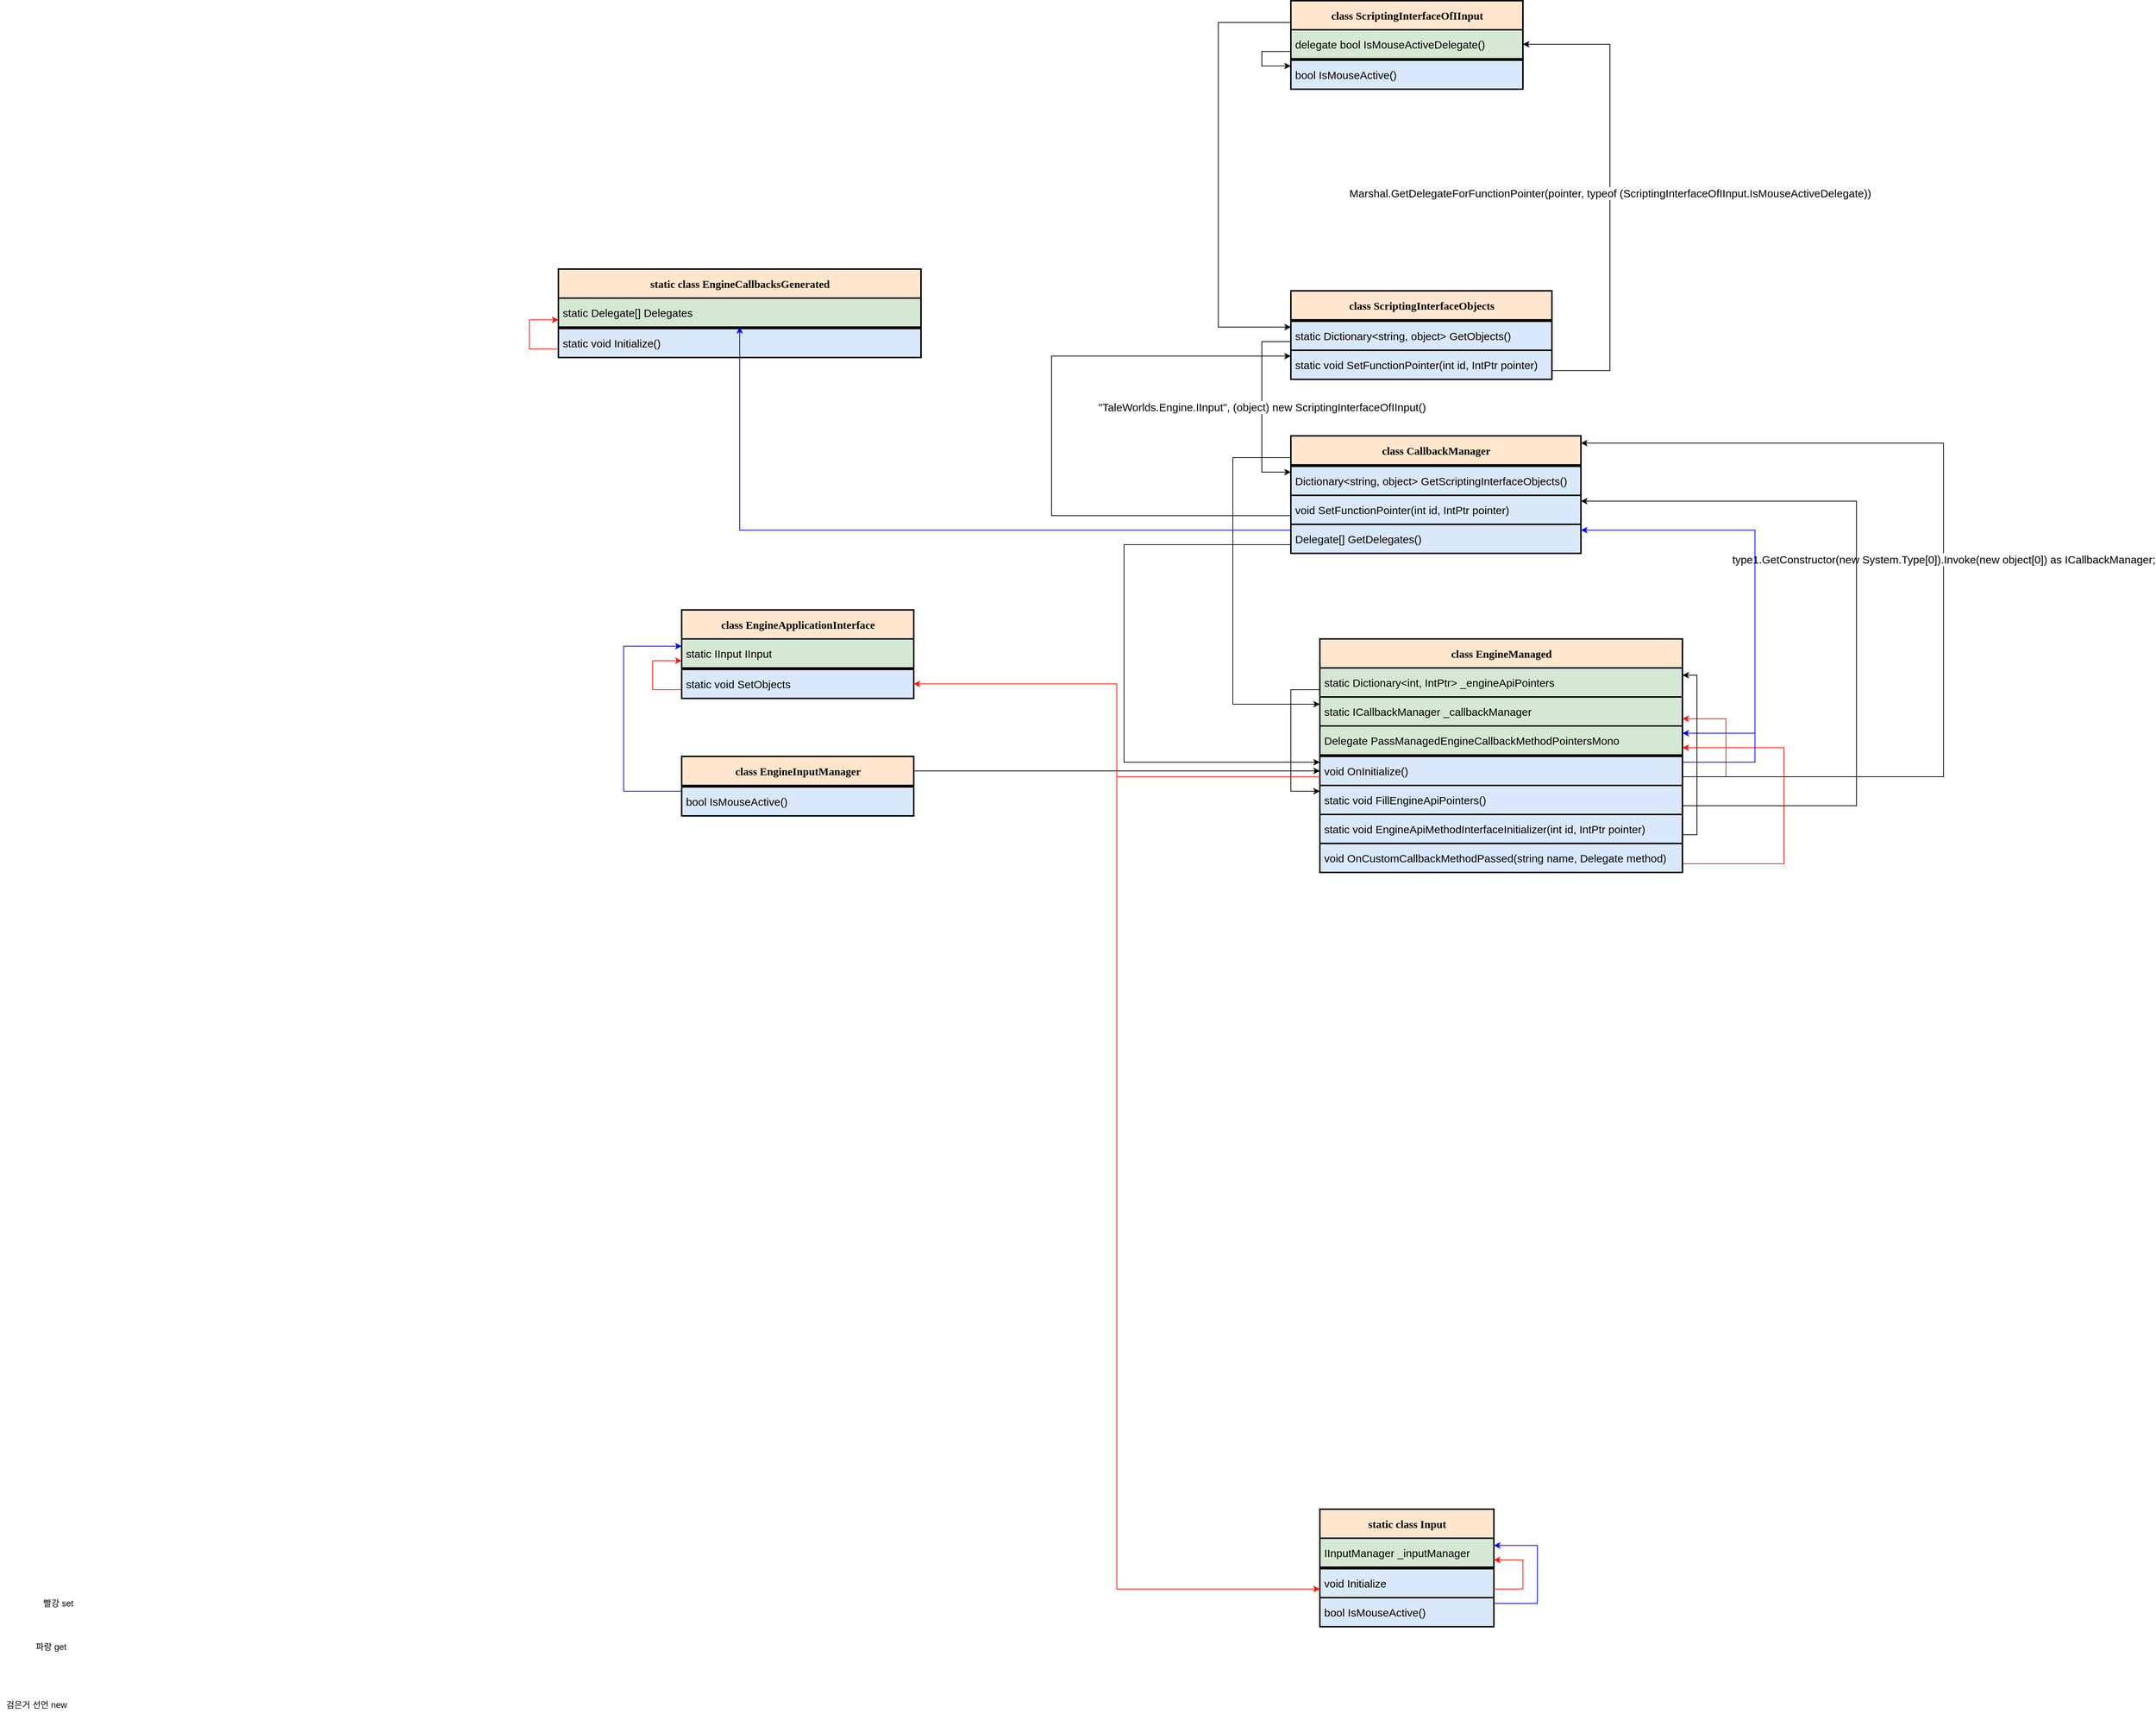 <mxfile version="14.8.1" type="github">
  <diagram name="Page-1" id="6133507b-19e7-1e82-6fc7-422aa6c4b21f">
    <mxGraphModel dx="2522" dy="1612" grid="1" gridSize="10" guides="1" tooltips="1" connect="1" arrows="1" fold="1" page="1" pageScale="1" pageWidth="1100" pageHeight="850" background="none" math="0" shadow="0">
      <root>
        <mxCell id="0" />
        <mxCell id="1" parent="0" />
        <mxCell id="yH2N4LVDHTNYknIPU6K9-19" value="static class Input" style="swimlane;html=1;fontStyle=1;align=center;verticalAlign=middle;childLayout=stackLayout;horizontal=1;startSize=40;horizontalStack=0;resizeParent=1;resizeLast=0;collapsible=1;marginBottom=0;swimlaneFillColor=#ffffff;rounded=0;shadow=0;comic=0;labelBackgroundColor=none;strokeWidth=2;fontFamily=Verdana;fontSize=15;swimlaneLine=1;flipH=1;flipV=0;fillColor=#ffe6cc;" parent="1" vertex="1">
          <mxGeometry x="800" y="1240" width="240" height="162" as="geometry" />
        </mxCell>
        <mxCell id="yH2N4LVDHTNYknIPU6K9-21" value="IInputManager _inputManager" style="text;align=left;verticalAlign=middle;spacingLeft=4;spacingRight=4;whiteSpace=wrap;overflow=hidden;rotatable=0;points=[[0,0.5],[1,0.5]];portConstraint=eastwest;horizontal=1;labelBorderColor=none;labelBackgroundColor=none;html=1;shadow=0;glass=0;sketch=0;rounded=0;fillColor=#d5e8d4;fontSize=15;strokeColor=#000000;strokeWidth=2;" parent="yH2N4LVDHTNYknIPU6K9-19" vertex="1">
          <mxGeometry y="40" width="240" height="40" as="geometry" />
        </mxCell>
        <mxCell id="yH2N4LVDHTNYknIPU6K9-22" value="" style="line;html=1;strokeWidth=1;fillColor=none;align=left;verticalAlign=middle;spacingTop=-1;spacingLeft=3;spacingRight=3;rotatable=0;labelPosition=right;points=[];portConstraint=eastwest;" parent="yH2N4LVDHTNYknIPU6K9-19" vertex="1">
          <mxGeometry y="80" width="240" height="2" as="geometry" />
        </mxCell>
        <mxCell id="VEGWwrapi3wjiJ5tn9da-1" style="edgeStyle=orthogonalEdgeStyle;rounded=0;orthogonalLoop=1;jettySize=auto;html=1;strokeColor=#FF1303;" edge="1" parent="yH2N4LVDHTNYknIPU6K9-19" source="8lbFRNuZKAljPc5YzSxJ-2" target="yH2N4LVDHTNYknIPU6K9-21">
          <mxGeometry relative="1" as="geometry">
            <Array as="points">
              <mxPoint x="280" y="110" />
              <mxPoint x="280" y="70" />
            </Array>
          </mxGeometry>
        </mxCell>
        <mxCell id="8lbFRNuZKAljPc5YzSxJ-2" value="void Initialize" style="text;html=1;fillColor=#dae8fc;align=left;verticalAlign=middle;spacingLeft=4;spacingRight=4;whiteSpace=wrap;overflow=hidden;rotatable=0;points=[[0,0.5],[1,0.5]];portConstraint=eastwest;fontSize=15;strokeColor=#000000;strokeWidth=2;" parent="yH2N4LVDHTNYknIPU6K9-19" vertex="1">
          <mxGeometry y="82" width="240" height="40" as="geometry" />
        </mxCell>
        <mxCell id="VEGWwrapi3wjiJ5tn9da-2" style="edgeStyle=orthogonalEdgeStyle;rounded=0;orthogonalLoop=1;jettySize=auto;html=1;strokeColor=#0000FF;" edge="1" parent="yH2N4LVDHTNYknIPU6K9-19" source="yH2N4LVDHTNYknIPU6K9-36" target="yH2N4LVDHTNYknIPU6K9-21">
          <mxGeometry relative="1" as="geometry">
            <Array as="points">
              <mxPoint x="300" y="130" />
              <mxPoint x="300" y="50" />
            </Array>
          </mxGeometry>
        </mxCell>
        <mxCell id="yH2N4LVDHTNYknIPU6K9-36" value="bool&amp;nbsp;IsMouseActive()" style="text;html=1;fillColor=#dae8fc;align=left;verticalAlign=middle;spacingLeft=4;spacingRight=4;whiteSpace=wrap;overflow=hidden;rotatable=0;points=[[0,0.5],[1,0.5]];portConstraint=eastwest;fontSize=15;strokeWidth=2;strokeColor=#000000;" parent="yH2N4LVDHTNYknIPU6K9-19" vertex="1">
          <mxGeometry y="122" width="240" height="40" as="geometry" />
        </mxCell>
        <mxCell id="8lbFRNuZKAljPc5YzSxJ-77" value="class EngineManaged" style="swimlane;html=1;fontStyle=1;align=center;verticalAlign=middle;childLayout=stackLayout;horizontal=1;startSize=40;horizontalStack=0;resizeParent=1;resizeLast=0;collapsible=1;marginBottom=0;swimlaneFillColor=#ffffff;rounded=0;shadow=0;comic=0;labelBackgroundColor=none;strokeWidth=2;fontFamily=Verdana;fontSize=15;swimlaneLine=1;flipH=1;flipV=0;fillColor=#ffe6cc;" parent="1" vertex="1">
          <mxGeometry x="800" y="40" width="500" height="322" as="geometry" />
        </mxCell>
        <mxCell id="CqrycAwwvoVCevSgToH9-7" style="edgeStyle=orthogonalEdgeStyle;rounded=0;orthogonalLoop=1;jettySize=auto;html=1;" parent="8lbFRNuZKAljPc5YzSxJ-77" source="CqrycAwwvoVCevSgToH9-6" target="CqrycAwwvoVCevSgToH9-3" edge="1">
          <mxGeometry relative="1" as="geometry">
            <Array as="points">
              <mxPoint x="-40" y="70" />
              <mxPoint x="-40" y="210" />
            </Array>
          </mxGeometry>
        </mxCell>
        <mxCell id="CqrycAwwvoVCevSgToH9-6" value="static Dictionary&amp;lt;int, IntPtr&amp;gt; _engineApiPointers" style="text;align=left;verticalAlign=middle;spacingLeft=4;spacingRight=4;whiteSpace=wrap;overflow=hidden;rotatable=0;points=[[0,0.5],[1,0.5]];portConstraint=eastwest;horizontal=1;labelBorderColor=none;labelBackgroundColor=none;html=1;shadow=0;glass=0;sketch=0;rounded=0;fillColor=#d5e8d4;fontSize=15;strokeColor=#000000;strokeWidth=2;" parent="8lbFRNuZKAljPc5YzSxJ-77" vertex="1">
          <mxGeometry y="40" width="500" height="40" as="geometry" />
        </mxCell>
        <mxCell id="8lbFRNuZKAljPc5YzSxJ-84" value="static ICallbackManager _callbackManager" style="text;align=left;verticalAlign=middle;spacingLeft=4;spacingRight=4;whiteSpace=wrap;overflow=hidden;rotatable=0;points=[[0,0.5],[1,0.5]];portConstraint=eastwest;horizontal=1;labelBorderColor=none;labelBackgroundColor=none;html=1;shadow=0;glass=0;sketch=0;rounded=0;fillColor=#d5e8d4;fontSize=15;strokeColor=#000000;strokeWidth=2;" parent="8lbFRNuZKAljPc5YzSxJ-77" vertex="1">
          <mxGeometry y="80" width="500" height="40" as="geometry" />
        </mxCell>
        <mxCell id="CqrycAwwvoVCevSgToH9-27" value="Delegate PassManagedEngineCallbackMethodPointersMono" style="text;align=left;verticalAlign=middle;spacingLeft=4;spacingRight=4;whiteSpace=wrap;overflow=hidden;rotatable=0;points=[[0,0.5],[1,0.5]];portConstraint=eastwest;horizontal=1;labelBorderColor=none;labelBackgroundColor=none;html=1;shadow=0;glass=0;sketch=0;rounded=0;fillColor=#d5e8d4;fontSize=15;strokeColor=#000000;strokeWidth=2;" parent="8lbFRNuZKAljPc5YzSxJ-77" vertex="1">
          <mxGeometry y="120" width="500" height="40" as="geometry" />
        </mxCell>
        <mxCell id="8lbFRNuZKAljPc5YzSxJ-80" value="" style="line;html=1;strokeWidth=1;fillColor=none;align=left;verticalAlign=middle;spacingTop=-1;spacingLeft=3;spacingRight=3;rotatable=0;labelPosition=right;points=[];portConstraint=eastwest;" parent="8lbFRNuZKAljPc5YzSxJ-77" vertex="1">
          <mxGeometry y="160" width="500" height="2" as="geometry" />
        </mxCell>
        <mxCell id="CqrycAwwvoVCevSgToH9-34" style="edgeStyle=orthogonalEdgeStyle;rounded=0;orthogonalLoop=1;jettySize=auto;html=1;fontColor=#FF1303;strokeColor=#0000FF;" parent="8lbFRNuZKAljPc5YzSxJ-77" source="8lbFRNuZKAljPc5YzSxJ-82" target="CqrycAwwvoVCevSgToH9-27" edge="1">
          <mxGeometry relative="1" as="geometry">
            <Array as="points">
              <mxPoint x="600" y="170" />
              <mxPoint x="600" y="130" />
            </Array>
          </mxGeometry>
        </mxCell>
        <mxCell id="CqrycAwwvoVCevSgToH9-42" style="edgeStyle=orthogonalEdgeStyle;rounded=0;orthogonalLoop=1;jettySize=auto;html=1;fontColor=#FF1303;strokeColor=#FF1303;" parent="8lbFRNuZKAljPc5YzSxJ-77" source="8lbFRNuZKAljPc5YzSxJ-82" target="8lbFRNuZKAljPc5YzSxJ-84" edge="1">
          <mxGeometry relative="1" as="geometry">
            <Array as="points">
              <mxPoint x="560" y="190" />
              <mxPoint x="560" y="110" />
            </Array>
          </mxGeometry>
        </mxCell>
        <mxCell id="8lbFRNuZKAljPc5YzSxJ-82" value="void OnInitialize()" style="text;html=1;fillColor=#dae8fc;align=left;verticalAlign=middle;spacingLeft=4;spacingRight=4;whiteSpace=wrap;overflow=hidden;rotatable=0;points=[[0,0.5],[1,0.5]];portConstraint=eastwest;fontSize=15;strokeColor=#000000;strokeWidth=2;" parent="8lbFRNuZKAljPc5YzSxJ-77" vertex="1">
          <mxGeometry y="162" width="500" height="40" as="geometry" />
        </mxCell>
        <mxCell id="CqrycAwwvoVCevSgToH9-3" value="static void FillEngineApiPointers()" style="text;html=1;fillColor=#dae8fc;align=left;verticalAlign=middle;spacingLeft=4;spacingRight=4;whiteSpace=wrap;overflow=hidden;rotatable=0;points=[[0,0.5],[1,0.5]];portConstraint=eastwest;fontSize=15;strokeColor=#000000;strokeWidth=2;" parent="8lbFRNuZKAljPc5YzSxJ-77" vertex="1">
          <mxGeometry y="202" width="500" height="40" as="geometry" />
        </mxCell>
        <mxCell id="CqrycAwwvoVCevSgToH9-9" style="edgeStyle=orthogonalEdgeStyle;rounded=0;orthogonalLoop=1;jettySize=auto;html=1;" parent="8lbFRNuZKAljPc5YzSxJ-77" source="CqrycAwwvoVCevSgToH9-8" target="CqrycAwwvoVCevSgToH9-6" edge="1">
          <mxGeometry relative="1" as="geometry">
            <Array as="points">
              <mxPoint x="520" y="270" />
              <mxPoint x="520" y="50" />
            </Array>
          </mxGeometry>
        </mxCell>
        <mxCell id="CqrycAwwvoVCevSgToH9-8" value="static void EngineApiMethodInterfaceInitializer(int id, IntPtr pointer)" style="text;html=1;fillColor=#dae8fc;align=left;verticalAlign=middle;spacingLeft=4;spacingRight=4;whiteSpace=wrap;overflow=hidden;rotatable=0;points=[[0,0.5],[1,0.5]];portConstraint=eastwest;fontSize=15;strokeColor=#000000;strokeWidth=2;" parent="8lbFRNuZKAljPc5YzSxJ-77" vertex="1">
          <mxGeometry y="242" width="500" height="40" as="geometry" />
        </mxCell>
        <mxCell id="CqrycAwwvoVCevSgToH9-35" style="edgeStyle=orthogonalEdgeStyle;rounded=0;orthogonalLoop=1;jettySize=auto;html=1;fontColor=#FF1303;strokeColor=#FF1303;" parent="8lbFRNuZKAljPc5YzSxJ-77" source="CqrycAwwvoVCevSgToH9-28" target="CqrycAwwvoVCevSgToH9-27" edge="1">
          <mxGeometry relative="1" as="geometry">
            <Array as="points">
              <mxPoint x="640" y="310" />
              <mxPoint x="640" y="150" />
            </Array>
          </mxGeometry>
        </mxCell>
        <mxCell id="CqrycAwwvoVCevSgToH9-28" value="&lt;div&gt;void OnCustomCallbackMethodPassed(&lt;span&gt;string name,&amp;nbsp;&lt;/span&gt;&lt;span&gt;Delegate method)&lt;/span&gt;&lt;/div&gt;" style="text;html=1;fillColor=#dae8fc;align=left;verticalAlign=middle;spacingLeft=4;spacingRight=4;whiteSpace=wrap;overflow=hidden;rotatable=0;points=[[0,0.5],[1,0.5]];portConstraint=eastwest;fontSize=15;strokeColor=#000000;strokeWidth=2;" parent="8lbFRNuZKAljPc5YzSxJ-77" vertex="1">
          <mxGeometry y="282" width="500" height="40" as="geometry" />
        </mxCell>
        <mxCell id="VEGWwrapi3wjiJ5tn9da-13" style="edgeStyle=orthogonalEdgeStyle;rounded=0;orthogonalLoop=1;jettySize=auto;html=1;" edge="1" parent="1" source="8lbFRNuZKAljPc5YzSxJ-96" target="8lbFRNuZKAljPc5YzSxJ-82">
          <mxGeometry relative="1" as="geometry">
            <Array as="points">
              <mxPoint x="380" y="222" />
              <mxPoint x="380" y="222" />
            </Array>
          </mxGeometry>
        </mxCell>
        <mxCell id="8lbFRNuZKAljPc5YzSxJ-96" value="class EngineInputManager" style="swimlane;html=1;fontStyle=1;align=center;verticalAlign=middle;childLayout=stackLayout;horizontal=1;startSize=40;horizontalStack=0;resizeParent=1;resizeLast=0;collapsible=1;marginBottom=0;swimlaneFillColor=#ffffff;rounded=0;shadow=0;comic=0;labelBackgroundColor=none;strokeWidth=2;fontFamily=Verdana;fontSize=15;swimlaneLine=1;flipH=1;flipV=0;fillColor=#ffe6cc;" parent="1" vertex="1">
          <mxGeometry x="-80" y="202" width="320" height="82" as="geometry" />
        </mxCell>
        <mxCell id="8lbFRNuZKAljPc5YzSxJ-99" value="" style="line;html=1;strokeWidth=1;fillColor=none;align=left;verticalAlign=middle;spacingTop=-1;spacingLeft=3;spacingRight=3;rotatable=0;labelPosition=right;points=[];portConstraint=eastwest;" parent="8lbFRNuZKAljPc5YzSxJ-96" vertex="1">
          <mxGeometry y="40" width="320" height="2" as="geometry" />
        </mxCell>
        <mxCell id="8lbFRNuZKAljPc5YzSxJ-101" value="bool IsMouseActive()" style="text;html=1;fillColor=#dae8fc;align=left;verticalAlign=middle;spacingLeft=4;spacingRight=4;whiteSpace=wrap;overflow=hidden;rotatable=0;points=[[0,0.5],[1,0.5]];portConstraint=eastwest;fontSize=15;strokeColor=#000000;strokeWidth=2;" parent="8lbFRNuZKAljPc5YzSxJ-96" vertex="1">
          <mxGeometry y="42" width="320" height="40" as="geometry" />
        </mxCell>
        <mxCell id="8lbFRNuZKAljPc5YzSxJ-119" style="edgeStyle=orthogonalEdgeStyle;rounded=0;jumpSize=6;orthogonalLoop=1;jettySize=auto;html=1;fontSize=15;endArrow=classic;endFill=1;" parent="1" source="8lbFRNuZKAljPc5YzSxJ-111" target="8lbFRNuZKAljPc5YzSxJ-84" edge="1">
          <mxGeometry relative="1" as="geometry">
            <Array as="points">
              <mxPoint x="680" y="-210" />
              <mxPoint x="680" y="130" />
            </Array>
          </mxGeometry>
        </mxCell>
        <mxCell id="8lbFRNuZKAljPc5YzSxJ-111" value="class CallbackManager" style="swimlane;html=1;fontStyle=1;align=center;verticalAlign=middle;childLayout=stackLayout;horizontal=1;startSize=40;horizontalStack=0;resizeParent=1;resizeLast=0;collapsible=1;marginBottom=0;swimlaneFillColor=#ffffff;rounded=0;shadow=0;comic=0;labelBackgroundColor=none;strokeWidth=2;fontFamily=Verdana;fontSize=15;swimlaneLine=1;flipH=1;flipV=0;fillColor=#ffe6cc;" parent="1" vertex="1">
          <mxGeometry x="760" y="-240" width="400" height="162" as="geometry" />
        </mxCell>
        <mxCell id="8lbFRNuZKAljPc5YzSxJ-115" value="" style="line;html=1;strokeWidth=1;fillColor=none;align=left;verticalAlign=middle;spacingTop=-1;spacingLeft=3;spacingRight=3;rotatable=0;labelPosition=right;points=[];portConstraint=eastwest;" parent="8lbFRNuZKAljPc5YzSxJ-111" vertex="1">
          <mxGeometry y="40" width="400" height="2" as="geometry" />
        </mxCell>
        <mxCell id="8lbFRNuZKAljPc5YzSxJ-116" value="Dictionary&amp;lt;string, object&amp;gt; GetScriptingInterfaceObjects()" style="text;html=1;fillColor=#dae8fc;align=left;verticalAlign=middle;spacingLeft=4;spacingRight=4;whiteSpace=wrap;overflow=hidden;rotatable=0;points=[[0,0.5],[1,0.5]];portConstraint=eastwest;fontSize=15;strokeColor=#000000;strokeWidth=2;" parent="8lbFRNuZKAljPc5YzSxJ-111" vertex="1">
          <mxGeometry y="42" width="400" height="40" as="geometry" />
        </mxCell>
        <mxCell id="CqrycAwwvoVCevSgToH9-1" value="void SetFunctionPointer(int id, IntPtr pointer)" style="text;html=1;fillColor=#dae8fc;align=left;verticalAlign=middle;spacingLeft=4;spacingRight=4;whiteSpace=wrap;overflow=hidden;rotatable=0;points=[[0,0.5],[1,0.5]];portConstraint=eastwest;fontSize=15;strokeColor=#000000;strokeWidth=2;" parent="8lbFRNuZKAljPc5YzSxJ-111" vertex="1">
          <mxGeometry y="82" width="400" height="40" as="geometry" />
        </mxCell>
        <mxCell id="CqrycAwwvoVCevSgToH9-22" value="Delegate[] GetDelegates()" style="text;html=1;fillColor=#dae8fc;align=left;verticalAlign=middle;spacingLeft=4;spacingRight=4;whiteSpace=wrap;overflow=hidden;rotatable=0;points=[[0,0.5],[1,0.5]];portConstraint=eastwest;fontSize=15;strokeColor=#000000;strokeWidth=2;" parent="8lbFRNuZKAljPc5YzSxJ-111" vertex="1">
          <mxGeometry y="122" width="400" height="40" as="geometry" />
        </mxCell>
        <mxCell id="8lbFRNuZKAljPc5YzSxJ-118" value="type1.GetConstructor(new System.Type[0]).Invoke(new object[0]) as ICallbackManager;" style="edgeStyle=orthogonalEdgeStyle;rounded=0;jumpSize=6;orthogonalLoop=1;jettySize=auto;html=1;fontSize=15;endArrow=classic;endFill=1;" parent="1" source="8lbFRNuZKAljPc5YzSxJ-82" target="8lbFRNuZKAljPc5YzSxJ-111" edge="1">
          <mxGeometry relative="1" as="geometry">
            <Array as="points">
              <mxPoint x="1660" y="230" />
              <mxPoint x="1660" y="-230" />
            </Array>
          </mxGeometry>
        </mxCell>
        <mxCell id="8lbFRNuZKAljPc5YzSxJ-120" value="class ScriptingInterfaceObjects" style="swimlane;html=1;fontStyle=1;align=center;verticalAlign=middle;childLayout=stackLayout;horizontal=1;startSize=40;horizontalStack=0;resizeParent=1;resizeLast=0;collapsible=1;marginBottom=0;swimlaneFillColor=#ffffff;rounded=0;shadow=0;comic=0;labelBackgroundColor=none;strokeWidth=2;fontFamily=Verdana;fontSize=15;swimlaneLine=1;flipH=1;flipV=0;fillColor=#ffe6cc;" parent="1" vertex="1">
          <mxGeometry x="760" y="-440" width="360" height="122" as="geometry" />
        </mxCell>
        <mxCell id="8lbFRNuZKAljPc5YzSxJ-123" value="" style="line;html=1;strokeWidth=1;fillColor=none;align=left;verticalAlign=middle;spacingTop=-1;spacingLeft=3;spacingRight=3;rotatable=0;labelPosition=right;points=[];portConstraint=eastwest;" parent="8lbFRNuZKAljPc5YzSxJ-120" vertex="1">
          <mxGeometry y="40" width="360" height="2" as="geometry" />
        </mxCell>
        <mxCell id="8lbFRNuZKAljPc5YzSxJ-124" value="static Dictionary&amp;lt;string, object&amp;gt; GetObjects()" style="text;html=1;fillColor=#dae8fc;align=left;verticalAlign=middle;spacingLeft=4;spacingRight=4;whiteSpace=wrap;overflow=hidden;rotatable=0;points=[[0,0.5],[1,0.5]];portConstraint=eastwest;fontSize=15;strokeColor=#000000;strokeWidth=2;" parent="8lbFRNuZKAljPc5YzSxJ-120" vertex="1">
          <mxGeometry y="42" width="360" height="40" as="geometry" />
        </mxCell>
        <mxCell id="8lbFRNuZKAljPc5YzSxJ-135" value="static void SetFunctionPointer(int id, IntPtr pointer)" style="text;html=1;fillColor=#dae8fc;align=left;verticalAlign=middle;spacingLeft=4;spacingRight=4;whiteSpace=wrap;overflow=hidden;rotatable=0;points=[[0,0.5],[1,0.5]];portConstraint=eastwest;fontSize=15;strokeColor=#000000;strokeWidth=2;" parent="8lbFRNuZKAljPc5YzSxJ-120" vertex="1">
          <mxGeometry y="82" width="360" height="40" as="geometry" />
        </mxCell>
        <mxCell id="8lbFRNuZKAljPc5YzSxJ-125" value="&quot;TaleWorlds.Engine.IInput&quot;, (object) new ScriptingInterfaceOfIInput()" style="edgeStyle=orthogonalEdgeStyle;rounded=0;jumpSize=6;orthogonalLoop=1;jettySize=auto;html=1;fontSize=15;endArrow=classic;endFill=1;" parent="1" source="8lbFRNuZKAljPc5YzSxJ-124" target="8lbFRNuZKAljPc5YzSxJ-116" edge="1">
          <mxGeometry relative="1" as="geometry">
            <Array as="points">
              <mxPoint x="720" y="-370" />
              <mxPoint x="720" y="-190" />
            </Array>
          </mxGeometry>
        </mxCell>
        <mxCell id="8lbFRNuZKAljPc5YzSxJ-141" style="edgeStyle=orthogonalEdgeStyle;rounded=0;jumpSize=6;orthogonalLoop=1;jettySize=auto;html=1;fontSize=15;endArrow=classic;endFill=1;" parent="1" source="8lbFRNuZKAljPc5YzSxJ-129" target="8lbFRNuZKAljPc5YzSxJ-124" edge="1">
          <mxGeometry relative="1" as="geometry">
            <Array as="points">
              <mxPoint x="660" y="-810" />
              <mxPoint x="660" y="-390" />
            </Array>
          </mxGeometry>
        </mxCell>
        <mxCell id="8lbFRNuZKAljPc5YzSxJ-129" value="class ScriptingInterfaceOfIInput" style="swimlane;html=1;fontStyle=1;align=center;verticalAlign=middle;childLayout=stackLayout;horizontal=1;startSize=40;horizontalStack=0;resizeParent=1;resizeLast=0;collapsible=1;marginBottom=0;swimlaneFillColor=#ffffff;rounded=0;shadow=0;comic=0;labelBackgroundColor=none;strokeWidth=2;fontFamily=Verdana;fontSize=15;swimlaneLine=1;flipH=1;flipV=0;fillColor=#ffe6cc;" parent="1" vertex="1">
          <mxGeometry x="760" y="-840" width="320" height="122" as="geometry" />
        </mxCell>
        <mxCell id="8lbFRNuZKAljPc5YzSxJ-136" style="edgeStyle=orthogonalEdgeStyle;rounded=0;jumpSize=6;orthogonalLoop=1;jettySize=auto;html=1;fontSize=15;endArrow=classic;endFill=1;" parent="8lbFRNuZKAljPc5YzSxJ-129" source="8lbFRNuZKAljPc5YzSxJ-133" target="8lbFRNuZKAljPc5YzSxJ-131" edge="1">
          <mxGeometry relative="1" as="geometry">
            <Array as="points">
              <mxPoint x="-40" y="70" />
              <mxPoint x="-40" y="90" />
            </Array>
          </mxGeometry>
        </mxCell>
        <mxCell id="8lbFRNuZKAljPc5YzSxJ-133" value="delegate bool IsMouseActiveDelegate()" style="text;align=left;verticalAlign=middle;spacingLeft=4;spacingRight=4;whiteSpace=wrap;overflow=hidden;rotatable=0;points=[[0,0.5],[1,0.5]];portConstraint=eastwest;horizontal=1;labelBorderColor=none;labelBackgroundColor=none;html=1;shadow=0;glass=0;sketch=0;rounded=0;fillColor=#d5e8d4;fontSize=15;strokeColor=#000000;strokeWidth=2;" parent="8lbFRNuZKAljPc5YzSxJ-129" vertex="1">
          <mxGeometry y="40" width="320" height="40" as="geometry" />
        </mxCell>
        <mxCell id="8lbFRNuZKAljPc5YzSxJ-130" value="" style="line;html=1;strokeWidth=1;fillColor=none;align=left;verticalAlign=middle;spacingTop=-1;spacingLeft=3;spacingRight=3;rotatable=0;labelPosition=right;points=[];portConstraint=eastwest;" parent="8lbFRNuZKAljPc5YzSxJ-129" vertex="1">
          <mxGeometry y="80" width="320" height="2" as="geometry" />
        </mxCell>
        <mxCell id="8lbFRNuZKAljPc5YzSxJ-131" value="bool IsMouseActive()" style="text;html=1;fillColor=#dae8fc;align=left;verticalAlign=middle;spacingLeft=4;spacingRight=4;whiteSpace=wrap;overflow=hidden;rotatable=0;points=[[0,0.5],[1,0.5]];portConstraint=eastwest;fontSize=15;strokeColor=#000000;strokeWidth=2;" parent="8lbFRNuZKAljPc5YzSxJ-129" vertex="1">
          <mxGeometry y="82" width="320" height="40" as="geometry" />
        </mxCell>
        <mxCell id="8lbFRNuZKAljPc5YzSxJ-140" value="Marshal.GetDelegateForFunctionPointer(pointer, typeof (ScriptingInterfaceOfIInput.IsMouseActiveDelegate))" style="edgeStyle=orthogonalEdgeStyle;rounded=0;jumpSize=6;orthogonalLoop=1;jettySize=auto;html=1;fontSize=15;endArrow=classic;endFill=1;" parent="1" source="8lbFRNuZKAljPc5YzSxJ-135" target="8lbFRNuZKAljPc5YzSxJ-133" edge="1">
          <mxGeometry relative="1" as="geometry">
            <Array as="points">
              <mxPoint x="1200" y="-330" />
              <mxPoint x="1200" y="-780" />
            </Array>
          </mxGeometry>
        </mxCell>
        <mxCell id="CqrycAwwvoVCevSgToH9-2" style="edgeStyle=orthogonalEdgeStyle;rounded=0;orthogonalLoop=1;jettySize=auto;html=1;" parent="1" source="CqrycAwwvoVCevSgToH9-1" target="8lbFRNuZKAljPc5YzSxJ-135" edge="1">
          <mxGeometry relative="1" as="geometry">
            <Array as="points">
              <mxPoint x="430" y="-130" />
              <mxPoint x="430" y="-350" />
            </Array>
          </mxGeometry>
        </mxCell>
        <mxCell id="CqrycAwwvoVCevSgToH9-4" style="edgeStyle=orthogonalEdgeStyle;rounded=0;orthogonalLoop=1;jettySize=auto;html=1;" parent="1" source="CqrycAwwvoVCevSgToH9-3" target="CqrycAwwvoVCevSgToH9-1" edge="1">
          <mxGeometry relative="1" as="geometry">
            <Array as="points">
              <mxPoint x="1540" y="270" />
              <mxPoint x="1540" y="-150" />
            </Array>
          </mxGeometry>
        </mxCell>
        <mxCell id="CqrycAwwvoVCevSgToH9-10" value="static class EngineCallbacksGenerated" style="swimlane;html=1;fontStyle=1;align=center;verticalAlign=middle;childLayout=stackLayout;horizontal=1;startSize=40;horizontalStack=0;resizeParent=1;resizeLast=0;collapsible=1;marginBottom=0;swimlaneFillColor=#ffffff;rounded=0;shadow=0;comic=0;labelBackgroundColor=none;strokeWidth=2;fontFamily=Verdana;fontSize=15;swimlaneLine=1;flipH=1;flipV=0;fillColor=#ffe6cc;" parent="1" vertex="1">
          <mxGeometry x="-250" y="-470" width="500" height="122" as="geometry" />
        </mxCell>
        <mxCell id="CqrycAwwvoVCevSgToH9-13" value="static Delegate[] Delegates" style="text;align=left;verticalAlign=middle;spacingLeft=4;spacingRight=4;whiteSpace=wrap;overflow=hidden;rotatable=0;points=[[0,0.5],[1,0.5]];portConstraint=eastwest;horizontal=1;labelBorderColor=none;labelBackgroundColor=none;html=1;shadow=0;glass=0;sketch=0;rounded=0;fillColor=#d5e8d4;fontSize=15;strokeColor=#000000;strokeWidth=2;" parent="CqrycAwwvoVCevSgToH9-10" vertex="1">
          <mxGeometry y="40" width="500" height="40" as="geometry" />
        </mxCell>
        <mxCell id="CqrycAwwvoVCevSgToH9-15" value="" style="line;html=1;strokeWidth=1;fillColor=none;align=left;verticalAlign=middle;spacingTop=-1;spacingLeft=3;spacingRight=3;rotatable=0;labelPosition=right;points=[];portConstraint=eastwest;" parent="CqrycAwwvoVCevSgToH9-10" vertex="1">
          <mxGeometry y="80" width="500" height="2" as="geometry" />
        </mxCell>
        <mxCell id="CqrycAwwvoVCevSgToH9-20" style="edgeStyle=orthogonalEdgeStyle;rounded=0;orthogonalLoop=1;jettySize=auto;html=1;fontColor=#FF1303;strokeColor=#FF1303;" parent="CqrycAwwvoVCevSgToH9-10" source="CqrycAwwvoVCevSgToH9-16" target="CqrycAwwvoVCevSgToH9-13" edge="1">
          <mxGeometry relative="1" as="geometry">
            <Array as="points">
              <mxPoint x="-40" y="110" />
              <mxPoint x="-40" y="70" />
            </Array>
          </mxGeometry>
        </mxCell>
        <mxCell id="CqrycAwwvoVCevSgToH9-16" value="static void Initialize()" style="text;html=1;fillColor=#dae8fc;align=left;verticalAlign=middle;spacingLeft=4;spacingRight=4;whiteSpace=wrap;overflow=hidden;rotatable=0;points=[[0,0.5],[1,0.5]];portConstraint=eastwest;fontSize=15;strokeColor=#000000;strokeWidth=2;" parent="CqrycAwwvoVCevSgToH9-10" vertex="1">
          <mxGeometry y="82" width="500" height="40" as="geometry" />
        </mxCell>
        <mxCell id="CqrycAwwvoVCevSgToH9-25" style="edgeStyle=orthogonalEdgeStyle;rounded=0;orthogonalLoop=1;jettySize=auto;html=1;" parent="1" source="CqrycAwwvoVCevSgToH9-22" target="8lbFRNuZKAljPc5YzSxJ-82" edge="1">
          <mxGeometry relative="1" as="geometry">
            <Array as="points">
              <mxPoint x="530" y="-90" />
              <mxPoint x="530" y="210" />
            </Array>
          </mxGeometry>
        </mxCell>
        <mxCell id="CqrycAwwvoVCevSgToH9-30" value="빨강 set" style="text;html=1;align=center;verticalAlign=middle;resizable=0;points=[];autosize=1;strokeColor=none;" parent="1" vertex="1">
          <mxGeometry x="-970" y="1360" width="60" height="20" as="geometry" />
        </mxCell>
        <mxCell id="CqrycAwwvoVCevSgToH9-31" value="파랑 get" style="text;html=1;align=center;verticalAlign=middle;resizable=0;points=[];autosize=1;strokeColor=none;" parent="1" vertex="1">
          <mxGeometry x="-980" y="1420" width="60" height="20" as="geometry" />
        </mxCell>
        <mxCell id="CqrycAwwvoVCevSgToH9-32" style="edgeStyle=orthogonalEdgeStyle;rounded=0;orthogonalLoop=1;jettySize=auto;html=1;fontColor=#FF1303;strokeColor=#0000FF;" parent="1" source="CqrycAwwvoVCevSgToH9-22" target="CqrycAwwvoVCevSgToH9-13" edge="1">
          <mxGeometry relative="1" as="geometry">
            <Array as="points">
              <mxPoint x="310" y="-110" />
              <mxPoint x="310" y="-110" />
            </Array>
          </mxGeometry>
        </mxCell>
        <mxCell id="CqrycAwwvoVCevSgToH9-33" style="edgeStyle=orthogonalEdgeStyle;rounded=0;orthogonalLoop=1;jettySize=auto;html=1;fontColor=#FF1303;strokeColor=#0000FF;" parent="1" source="8lbFRNuZKAljPc5YzSxJ-82" target="CqrycAwwvoVCevSgToH9-22" edge="1">
          <mxGeometry relative="1" as="geometry">
            <Array as="points">
              <mxPoint x="1400" y="210" />
              <mxPoint x="1400" y="-110" />
            </Array>
          </mxGeometry>
        </mxCell>
        <mxCell id="VEGWwrapi3wjiJ5tn9da-4" style="edgeStyle=orthogonalEdgeStyle;rounded=0;orthogonalLoop=1;jettySize=auto;html=1;strokeColor=#FF1303;" edge="1" parent="1" source="8lbFRNuZKAljPc5YzSxJ-82" target="8lbFRNuZKAljPc5YzSxJ-2">
          <mxGeometry relative="1" as="geometry">
            <Array as="points">
              <mxPoint x="520" y="230" />
              <mxPoint x="520" y="1350" />
            </Array>
          </mxGeometry>
        </mxCell>
        <mxCell id="VEGWwrapi3wjiJ5tn9da-5" value="class EngineApplicationInterface" style="swimlane;html=1;fontStyle=1;align=center;verticalAlign=middle;childLayout=stackLayout;horizontal=1;startSize=40;horizontalStack=0;resizeParent=1;resizeLast=0;collapsible=1;marginBottom=0;swimlaneFillColor=#ffffff;rounded=0;shadow=0;comic=0;labelBackgroundColor=none;strokeWidth=2;fontFamily=Verdana;fontSize=15;swimlaneLine=1;flipH=1;flipV=0;fillColor=#ffe6cc;" vertex="1" parent="1">
          <mxGeometry x="-80" width="320" height="122" as="geometry" />
        </mxCell>
        <mxCell id="VEGWwrapi3wjiJ5tn9da-6" value="static IInput IInput" style="text;align=left;verticalAlign=middle;spacingLeft=4;spacingRight=4;whiteSpace=wrap;overflow=hidden;rotatable=0;points=[[0,0.5],[1,0.5]];portConstraint=eastwest;horizontal=1;labelBorderColor=none;labelBackgroundColor=none;html=1;shadow=0;glass=0;sketch=0;rounded=0;fillColor=#d5e8d4;fontSize=15;strokeColor=#000000;strokeWidth=2;" vertex="1" parent="VEGWwrapi3wjiJ5tn9da-5">
          <mxGeometry y="40" width="320" height="40" as="geometry" />
        </mxCell>
        <mxCell id="VEGWwrapi3wjiJ5tn9da-7" value="" style="line;html=1;strokeWidth=1;fillColor=none;align=left;verticalAlign=middle;spacingTop=-1;spacingLeft=3;spacingRight=3;rotatable=0;labelPosition=right;points=[];portConstraint=eastwest;" vertex="1" parent="VEGWwrapi3wjiJ5tn9da-5">
          <mxGeometry y="80" width="320" height="2" as="geometry" />
        </mxCell>
        <mxCell id="VEGWwrapi3wjiJ5tn9da-8" style="edgeStyle=orthogonalEdgeStyle;rounded=0;jumpSize=6;orthogonalLoop=1;jettySize=auto;html=1;fontSize=15;endArrow=classic;endFill=1;strokeColor=#FF1303;" edge="1" parent="VEGWwrapi3wjiJ5tn9da-5" source="VEGWwrapi3wjiJ5tn9da-9" target="VEGWwrapi3wjiJ5tn9da-6">
          <mxGeometry relative="1" as="geometry">
            <Array as="points">
              <mxPoint x="-40" y="110" />
              <mxPoint x="-40" y="70" />
            </Array>
          </mxGeometry>
        </mxCell>
        <mxCell id="VEGWwrapi3wjiJ5tn9da-9" value="static void SetObjects" style="text;html=1;fillColor=#dae8fc;align=left;verticalAlign=middle;spacingLeft=4;spacingRight=4;whiteSpace=wrap;overflow=hidden;rotatable=0;points=[[0,0.5],[1,0.5]];portConstraint=eastwest;fontSize=15;strokeColor=#000000;strokeWidth=2;" vertex="1" parent="VEGWwrapi3wjiJ5tn9da-5">
          <mxGeometry y="82" width="320" height="40" as="geometry" />
        </mxCell>
        <mxCell id="VEGWwrapi3wjiJ5tn9da-11" value="검은거 선언 new" style="text;html=1;align=center;verticalAlign=middle;resizable=0;points=[];autosize=1;strokeColor=none;" vertex="1" parent="1">
          <mxGeometry x="-1020" y="1500" width="100" height="20" as="geometry" />
        </mxCell>
        <mxCell id="VEGWwrapi3wjiJ5tn9da-14" style="edgeStyle=orthogonalEdgeStyle;rounded=0;orthogonalLoop=1;jettySize=auto;html=1;strokeColor=#0000FF;" edge="1" parent="1" source="8lbFRNuZKAljPc5YzSxJ-101" target="VEGWwrapi3wjiJ5tn9da-6">
          <mxGeometry relative="1" as="geometry">
            <Array as="points">
              <mxPoint x="-160" y="250" />
              <mxPoint x="-160" y="50" />
            </Array>
          </mxGeometry>
        </mxCell>
        <mxCell id="VEGWwrapi3wjiJ5tn9da-15" style="edgeStyle=orthogonalEdgeStyle;rounded=0;orthogonalLoop=1;jettySize=auto;html=1;strokeColor=#FF1303;" edge="1" parent="1" source="8lbFRNuZKAljPc5YzSxJ-82" target="VEGWwrapi3wjiJ5tn9da-9">
          <mxGeometry relative="1" as="geometry">
            <Array as="points">
              <mxPoint x="520" y="230" />
              <mxPoint x="520" y="102" />
            </Array>
          </mxGeometry>
        </mxCell>
      </root>
    </mxGraphModel>
  </diagram>
</mxfile>
